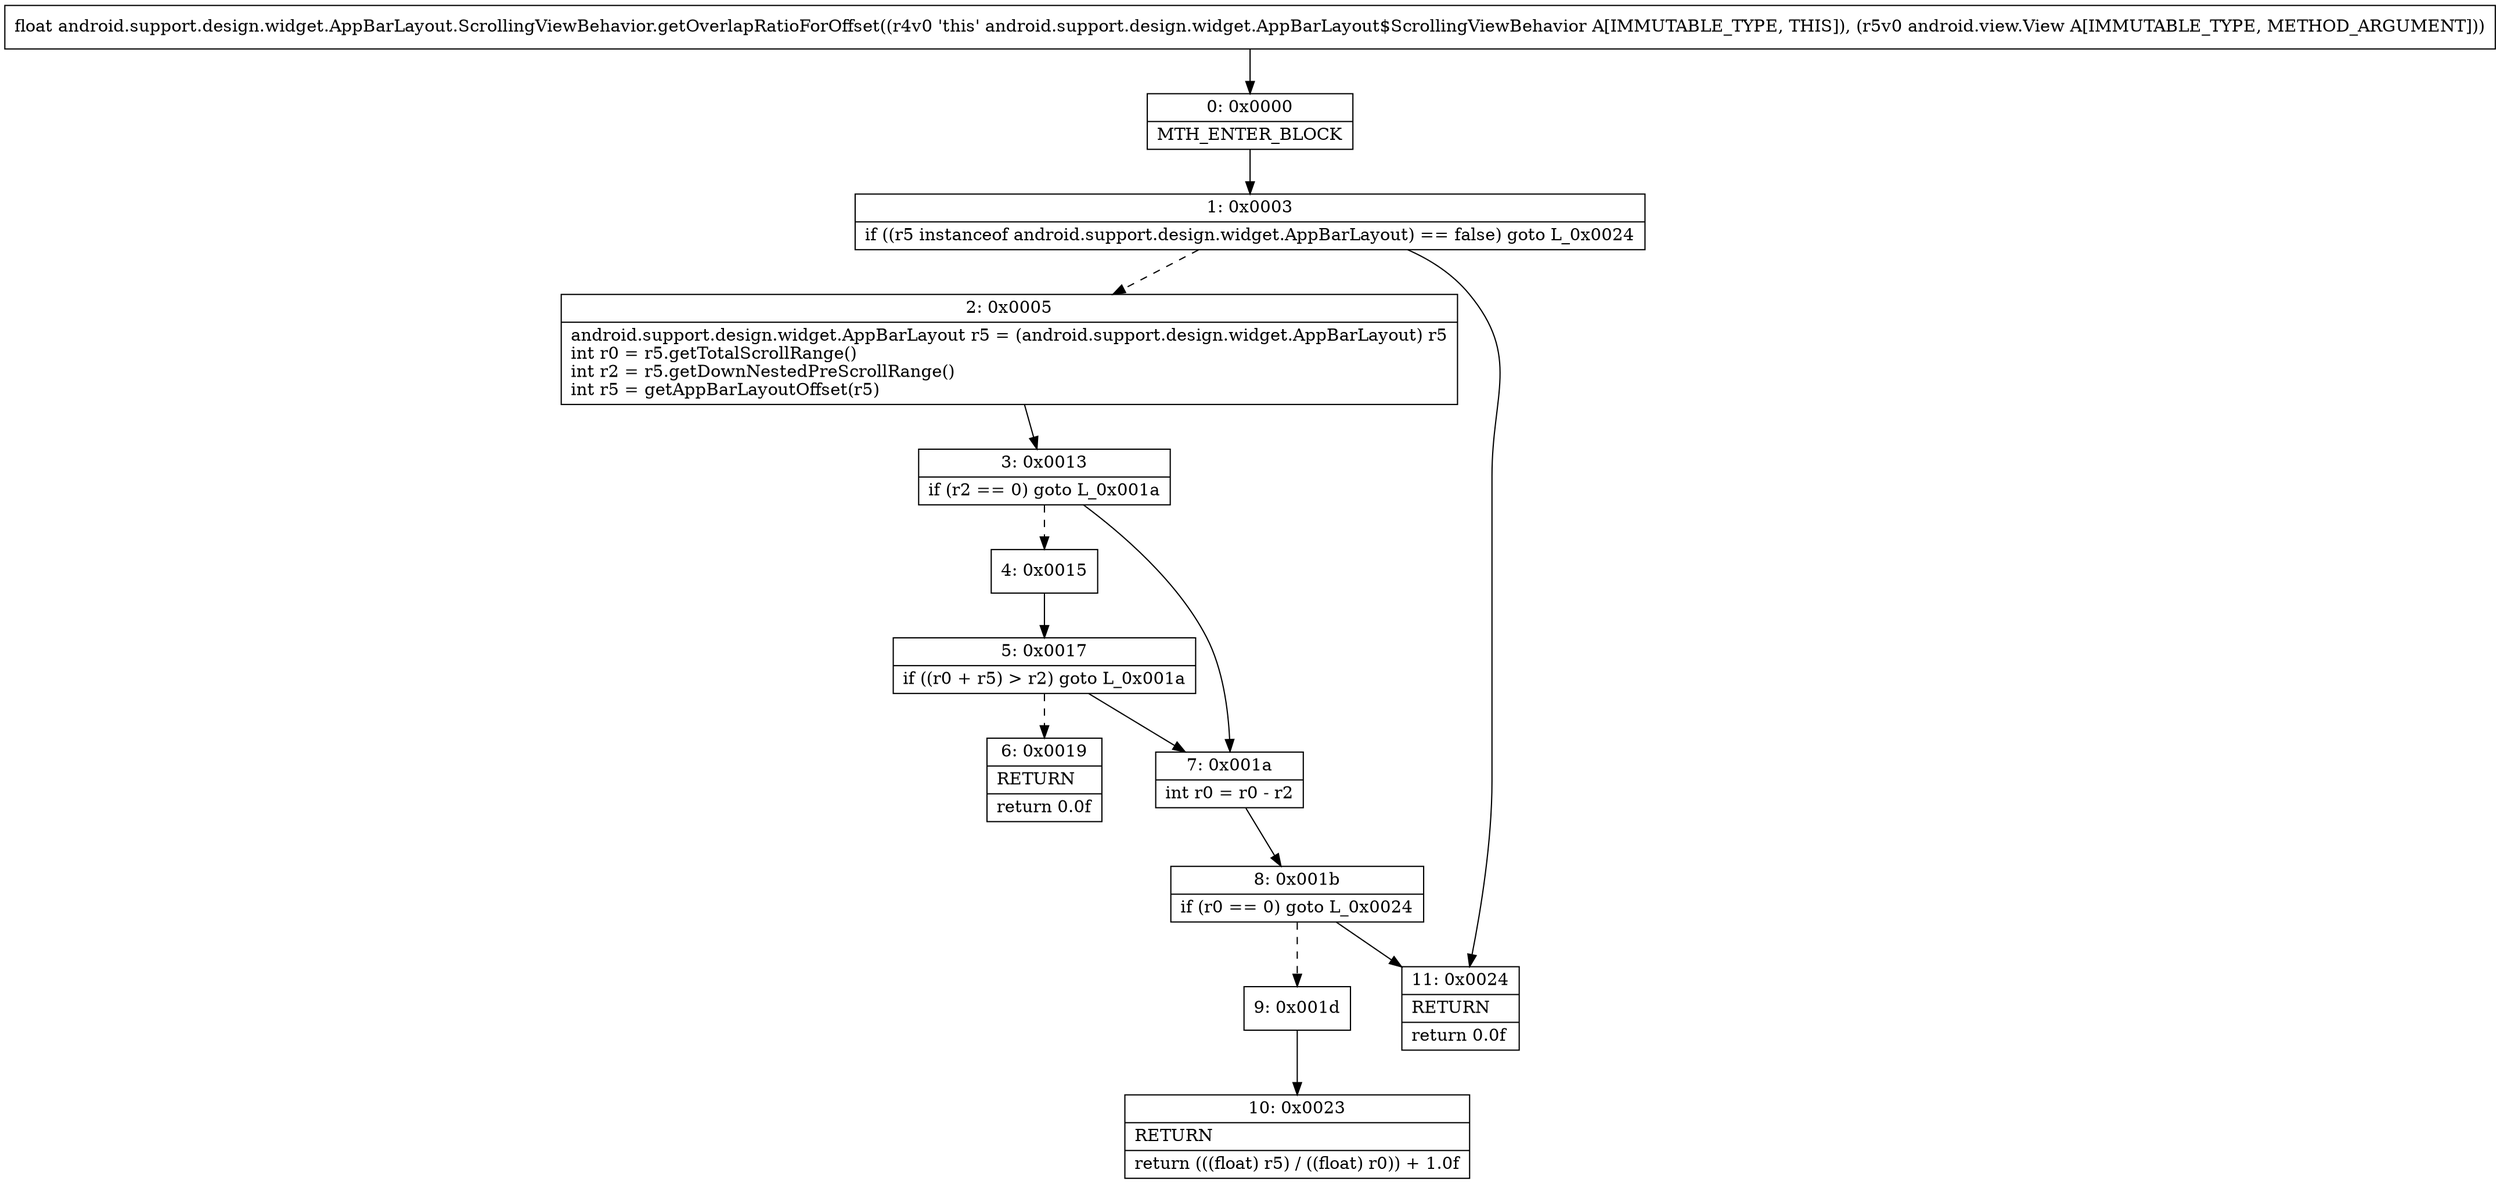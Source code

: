 digraph "CFG forandroid.support.design.widget.AppBarLayout.ScrollingViewBehavior.getOverlapRatioForOffset(Landroid\/view\/View;)F" {
Node_0 [shape=record,label="{0\:\ 0x0000|MTH_ENTER_BLOCK\l}"];
Node_1 [shape=record,label="{1\:\ 0x0003|if ((r5 instanceof android.support.design.widget.AppBarLayout) == false) goto L_0x0024\l}"];
Node_2 [shape=record,label="{2\:\ 0x0005|android.support.design.widget.AppBarLayout r5 = (android.support.design.widget.AppBarLayout) r5\lint r0 = r5.getTotalScrollRange()\lint r2 = r5.getDownNestedPreScrollRange()\lint r5 = getAppBarLayoutOffset(r5)\l}"];
Node_3 [shape=record,label="{3\:\ 0x0013|if (r2 == 0) goto L_0x001a\l}"];
Node_4 [shape=record,label="{4\:\ 0x0015}"];
Node_5 [shape=record,label="{5\:\ 0x0017|if ((r0 + r5) \> r2) goto L_0x001a\l}"];
Node_6 [shape=record,label="{6\:\ 0x0019|RETURN\l|return 0.0f\l}"];
Node_7 [shape=record,label="{7\:\ 0x001a|int r0 = r0 \- r2\l}"];
Node_8 [shape=record,label="{8\:\ 0x001b|if (r0 == 0) goto L_0x0024\l}"];
Node_9 [shape=record,label="{9\:\ 0x001d}"];
Node_10 [shape=record,label="{10\:\ 0x0023|RETURN\l|return (((float) r5) \/ ((float) r0)) + 1.0f\l}"];
Node_11 [shape=record,label="{11\:\ 0x0024|RETURN\l|return 0.0f\l}"];
MethodNode[shape=record,label="{float android.support.design.widget.AppBarLayout.ScrollingViewBehavior.getOverlapRatioForOffset((r4v0 'this' android.support.design.widget.AppBarLayout$ScrollingViewBehavior A[IMMUTABLE_TYPE, THIS]), (r5v0 android.view.View A[IMMUTABLE_TYPE, METHOD_ARGUMENT])) }"];
MethodNode -> Node_0;
Node_0 -> Node_1;
Node_1 -> Node_2[style=dashed];
Node_1 -> Node_11;
Node_2 -> Node_3;
Node_3 -> Node_4[style=dashed];
Node_3 -> Node_7;
Node_4 -> Node_5;
Node_5 -> Node_6[style=dashed];
Node_5 -> Node_7;
Node_7 -> Node_8;
Node_8 -> Node_9[style=dashed];
Node_8 -> Node_11;
Node_9 -> Node_10;
}

